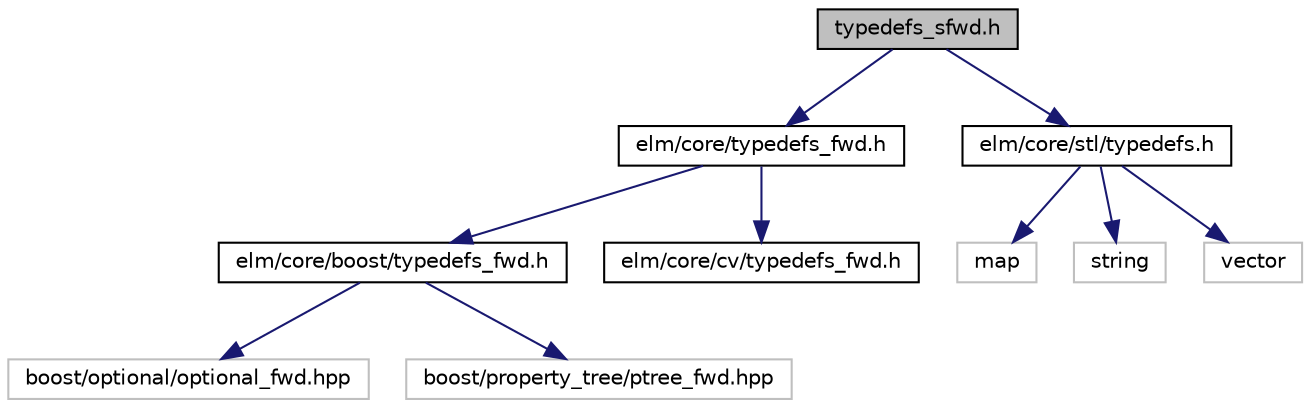 digraph G
{
  edge [fontname="Helvetica",fontsize="10",labelfontname="Helvetica",labelfontsize="10"];
  node [fontname="Helvetica",fontsize="10",shape=record];
  Node1 [label="typedefs_sfwd.h",height=0.2,width=0.4,color="black", fillcolor="grey75", style="filled" fontcolor="black"];
  Node1 -> Node2 [color="midnightblue",fontsize="10",style="solid",fontname="Helvetica"];
  Node2 [label="elm/core/typedefs_fwd.h",height=0.2,width=0.4,color="black", fillcolor="white", style="filled",URL="$typedefs__fwd_8h.html"];
  Node2 -> Node3 [color="midnightblue",fontsize="10",style="solid",fontname="Helvetica"];
  Node3 [label="elm/core/boost/typedefs_fwd.h",height=0.2,width=0.4,color="black", fillcolor="white", style="filled",URL="$boost_2typedefs__fwd_8h.html"];
  Node3 -> Node4 [color="midnightblue",fontsize="10",style="solid",fontname="Helvetica"];
  Node4 [label="boost/optional/optional_fwd.hpp",height=0.2,width=0.4,color="grey75", fillcolor="white", style="filled"];
  Node3 -> Node5 [color="midnightblue",fontsize="10",style="solid",fontname="Helvetica"];
  Node5 [label="boost/property_tree/ptree_fwd.hpp",height=0.2,width=0.4,color="grey75", fillcolor="white", style="filled"];
  Node2 -> Node6 [color="midnightblue",fontsize="10",style="solid",fontname="Helvetica"];
  Node6 [label="elm/core/cv/typedefs_fwd.h",height=0.2,width=0.4,color="black", fillcolor="white", style="filled",URL="$cv_2typedefs__fwd_8h.html"];
  Node1 -> Node7 [color="midnightblue",fontsize="10",style="solid",fontname="Helvetica"];
  Node7 [label="elm/core/stl/typedefs.h",height=0.2,width=0.4,color="black", fillcolor="white", style="filled",URL="$stl_2typedefs_8h.html"];
  Node7 -> Node8 [color="midnightblue",fontsize="10",style="solid",fontname="Helvetica"];
  Node8 [label="map",height=0.2,width=0.4,color="grey75", fillcolor="white", style="filled"];
  Node7 -> Node9 [color="midnightblue",fontsize="10",style="solid",fontname="Helvetica"];
  Node9 [label="string",height=0.2,width=0.4,color="grey75", fillcolor="white", style="filled"];
  Node7 -> Node10 [color="midnightblue",fontsize="10",style="solid",fontname="Helvetica"];
  Node10 [label="vector",height=0.2,width=0.4,color="grey75", fillcolor="white", style="filled"];
}

